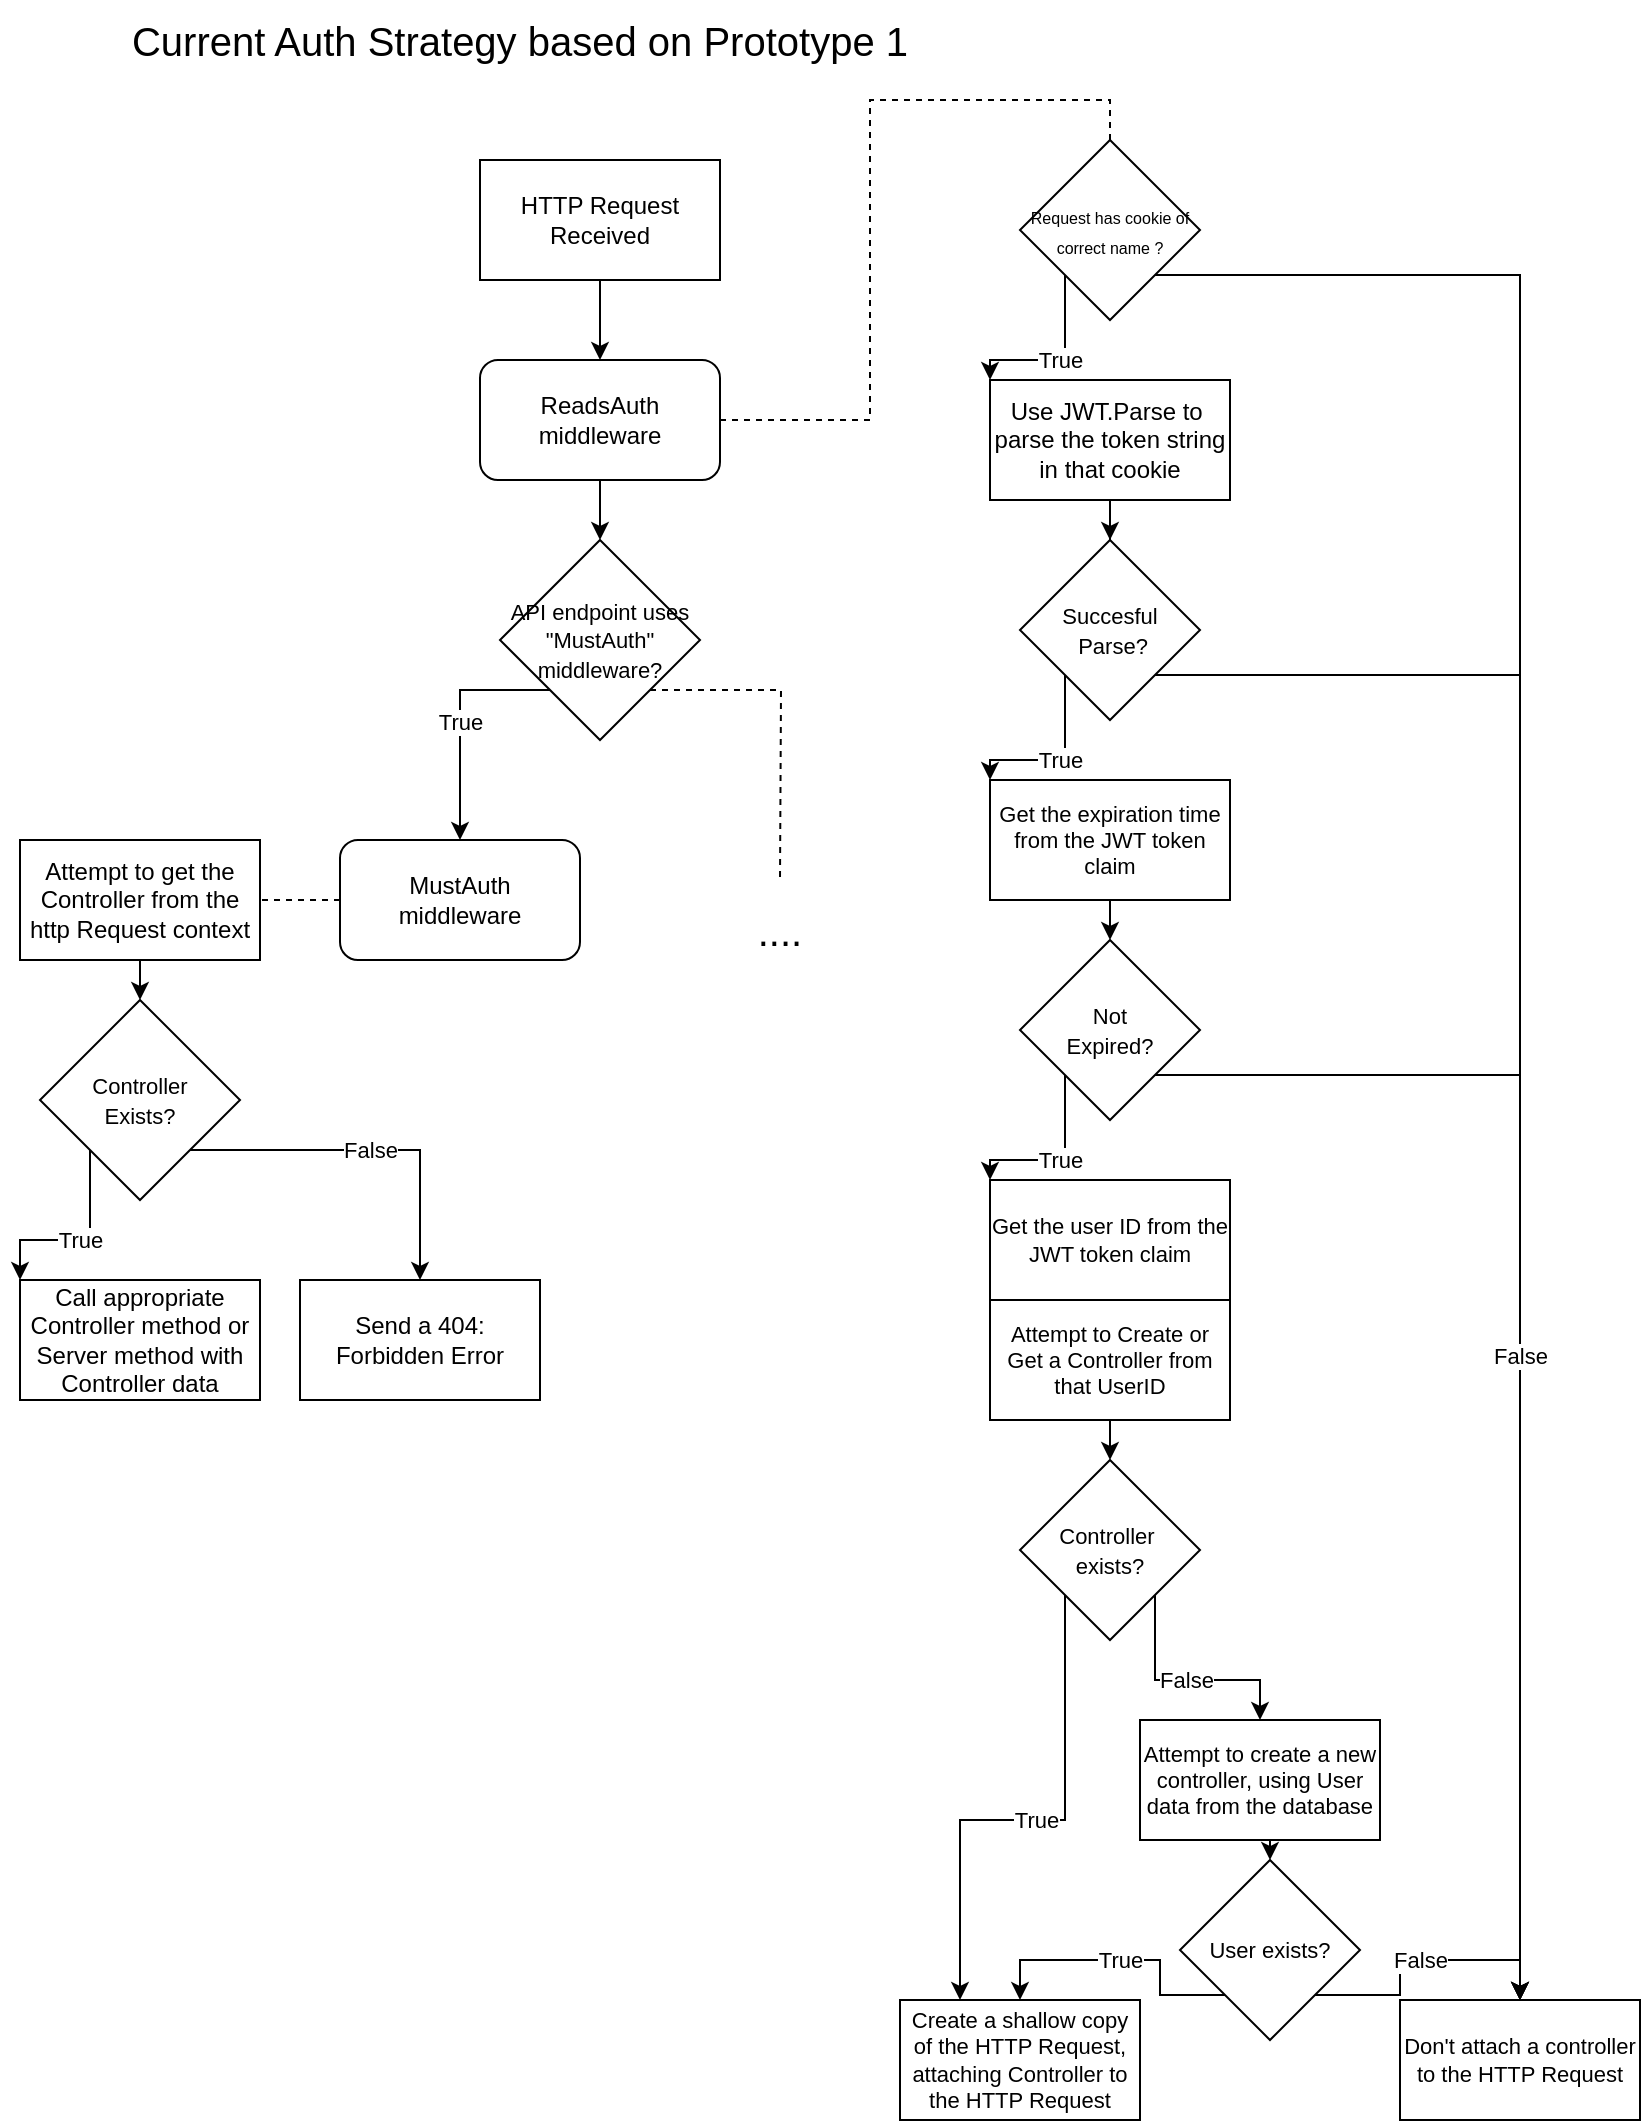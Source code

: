 <mxfile version="20.5.3" type="device"><diagram id="vEwE6XaibfeW6YEMlxHC" name="Page-1"><mxGraphModel dx="2118" dy="1831" grid="1" gridSize="10" guides="1" tooltips="1" connect="1" arrows="1" fold="1" page="1" pageScale="1" pageWidth="850" pageHeight="1100" math="0" shadow="0"><root><mxCell id="0"/><mxCell id="1" parent="0"/><mxCell id="Bxlce3Kl7j9ktTqDnM5g-18" value="" style="edgeStyle=orthogonalEdgeStyle;rounded=0;orthogonalLoop=1;jettySize=auto;html=1;exitX=0.5;exitY=1;exitDx=0;exitDy=0;entryX=0.5;entryY=0;entryDx=0;entryDy=0;fontSize=11;" edge="1" parent="1" source="Bxlce3Kl7j9ktTqDnM5g-1" target="Bxlce3Kl7j9ktTqDnM5g-3"><mxGeometry relative="1" as="geometry"/></mxCell><mxCell id="Bxlce3Kl7j9ktTqDnM5g-1" value="HTTP Request Received" style="rounded=0;whiteSpace=wrap;html=1;" vertex="1" parent="1"><mxGeometry x="260" y="90" width="120" height="60" as="geometry"/></mxCell><mxCell id="Bxlce3Kl7j9ktTqDnM5g-19" style="edgeStyle=orthogonalEdgeStyle;rounded=0;orthogonalLoop=1;jettySize=auto;html=1;exitX=1;exitY=0.5;exitDx=0;exitDy=0;entryX=0.5;entryY=0;entryDx=0;entryDy=0;fontSize=11;endArrow=none;endFill=0;dashed=1;" edge="1" parent="1" source="Bxlce3Kl7j9ktTqDnM5g-3" target="Bxlce3Kl7j9ktTqDnM5g-5"><mxGeometry relative="1" as="geometry"/></mxCell><mxCell id="Bxlce3Kl7j9ktTqDnM5g-36" style="edgeStyle=orthogonalEdgeStyle;rounded=0;orthogonalLoop=1;jettySize=auto;html=1;exitX=0.5;exitY=1;exitDx=0;exitDy=0;fontSize=11;endArrow=classic;endFill=1;" edge="1" parent="1" source="Bxlce3Kl7j9ktTqDnM5g-3" target="Bxlce3Kl7j9ktTqDnM5g-35"><mxGeometry relative="1" as="geometry"/></mxCell><mxCell id="Bxlce3Kl7j9ktTqDnM5g-3" value="ReadsAuth&lt;br&gt;middleware" style="rounded=1;whiteSpace=wrap;html=1;" vertex="1" parent="1"><mxGeometry x="260" y="190" width="120" height="60" as="geometry"/></mxCell><mxCell id="Bxlce3Kl7j9ktTqDnM5g-20" value="True" style="edgeStyle=orthogonalEdgeStyle;rounded=0;orthogonalLoop=1;jettySize=auto;html=1;exitX=0;exitY=1;exitDx=0;exitDy=0;entryX=0;entryY=0;entryDx=0;entryDy=0;fontSize=11;endArrow=classic;endFill=1;" edge="1" parent="1" source="Bxlce3Kl7j9ktTqDnM5g-5" target="Bxlce3Kl7j9ktTqDnM5g-6"><mxGeometry relative="1" as="geometry"/></mxCell><mxCell id="Bxlce3Kl7j9ktTqDnM5g-34" style="edgeStyle=orthogonalEdgeStyle;rounded=0;orthogonalLoop=1;jettySize=auto;html=1;exitX=1;exitY=1;exitDx=0;exitDy=0;entryX=0.5;entryY=0;entryDx=0;entryDy=0;fontSize=11;endArrow=classic;endFill=1;" edge="1" parent="1" source="Bxlce3Kl7j9ktTqDnM5g-5" target="Bxlce3Kl7j9ktTqDnM5g-17"><mxGeometry relative="1" as="geometry"/></mxCell><mxCell id="Bxlce3Kl7j9ktTqDnM5g-5" value="&lt;font style=&quot;font-size: 8px;&quot;&gt;Request has cookie of correct name ?&lt;/font&gt;" style="rhombus;whiteSpace=wrap;html=1;" vertex="1" parent="1"><mxGeometry x="530" y="80" width="90" height="90" as="geometry"/></mxCell><mxCell id="Bxlce3Kl7j9ktTqDnM5g-21" style="edgeStyle=orthogonalEdgeStyle;rounded=0;orthogonalLoop=1;jettySize=auto;html=1;exitX=0.5;exitY=1;exitDx=0;exitDy=0;fontSize=11;endArrow=classic;endFill=1;" edge="1" parent="1" source="Bxlce3Kl7j9ktTqDnM5g-6" target="Bxlce3Kl7j9ktTqDnM5g-7"><mxGeometry relative="1" as="geometry"/></mxCell><mxCell id="Bxlce3Kl7j9ktTqDnM5g-6" value="Use JWT.Parse to&amp;nbsp;&lt;br&gt;parse the token string in that cookie" style="rounded=0;whiteSpace=wrap;html=1;" vertex="1" parent="1"><mxGeometry x="515" y="200" width="120" height="60" as="geometry"/></mxCell><mxCell id="Bxlce3Kl7j9ktTqDnM5g-22" value="True" style="edgeStyle=orthogonalEdgeStyle;rounded=0;orthogonalLoop=1;jettySize=auto;html=1;exitX=0;exitY=1;exitDx=0;exitDy=0;entryX=0;entryY=0;entryDx=0;entryDy=0;fontSize=11;endArrow=classic;endFill=1;" edge="1" parent="1" source="Bxlce3Kl7j9ktTqDnM5g-7" target="Bxlce3Kl7j9ktTqDnM5g-8"><mxGeometry relative="1" as="geometry"/></mxCell><mxCell id="Bxlce3Kl7j9ktTqDnM5g-33" style="edgeStyle=orthogonalEdgeStyle;rounded=0;orthogonalLoop=1;jettySize=auto;html=1;exitX=1;exitY=1;exitDx=0;exitDy=0;fontSize=11;endArrow=classic;endFill=1;" edge="1" parent="1" source="Bxlce3Kl7j9ktTqDnM5g-7" target="Bxlce3Kl7j9ktTqDnM5g-17"><mxGeometry relative="1" as="geometry"/></mxCell><mxCell id="Bxlce3Kl7j9ktTqDnM5g-7" value="&lt;span style=&quot;font-size: 11px;&quot;&gt;Succesful&lt;br&gt;&amp;nbsp;Parse?&lt;br&gt;&lt;/span&gt;" style="rhombus;whiteSpace=wrap;html=1;" vertex="1" parent="1"><mxGeometry x="530" y="280" width="90" height="90" as="geometry"/></mxCell><mxCell id="Bxlce3Kl7j9ktTqDnM5g-24" style="edgeStyle=orthogonalEdgeStyle;rounded=0;orthogonalLoop=1;jettySize=auto;html=1;exitX=0.5;exitY=1;exitDx=0;exitDy=0;entryX=0.5;entryY=0;entryDx=0;entryDy=0;fontSize=11;endArrow=classic;endFill=1;" edge="1" parent="1" source="Bxlce3Kl7j9ktTqDnM5g-8" target="Bxlce3Kl7j9ktTqDnM5g-9"><mxGeometry relative="1" as="geometry"/></mxCell><mxCell id="Bxlce3Kl7j9ktTqDnM5g-8" value="Get the expiration time from the JWT token claim" style="rounded=0;whiteSpace=wrap;html=1;fontSize=11;" vertex="1" parent="1"><mxGeometry x="515" y="400" width="120" height="60" as="geometry"/></mxCell><mxCell id="Bxlce3Kl7j9ktTqDnM5g-25" value="True" style="edgeStyle=orthogonalEdgeStyle;rounded=0;orthogonalLoop=1;jettySize=auto;html=1;exitX=0;exitY=1;exitDx=0;exitDy=0;entryX=0;entryY=0;entryDx=0;entryDy=0;fontSize=11;endArrow=classic;endFill=1;" edge="1" parent="1" source="Bxlce3Kl7j9ktTqDnM5g-9" target="Bxlce3Kl7j9ktTqDnM5g-10"><mxGeometry relative="1" as="geometry"/></mxCell><mxCell id="Bxlce3Kl7j9ktTqDnM5g-32" value="False" style="edgeStyle=orthogonalEdgeStyle;rounded=0;orthogonalLoop=1;jettySize=auto;html=1;exitX=1;exitY=1;exitDx=0;exitDy=0;fontSize=11;endArrow=classic;endFill=1;" edge="1" parent="1" source="Bxlce3Kl7j9ktTqDnM5g-9" target="Bxlce3Kl7j9ktTqDnM5g-17"><mxGeometry relative="1" as="geometry"/></mxCell><mxCell id="Bxlce3Kl7j9ktTqDnM5g-9" value="&lt;span style=&quot;font-size: 11px;&quot;&gt;Not&lt;br&gt;Expired?&lt;br&gt;&lt;/span&gt;" style="rhombus;whiteSpace=wrap;html=1;" vertex="1" parent="1"><mxGeometry x="530" y="480" width="90" height="90" as="geometry"/></mxCell><mxCell id="Bxlce3Kl7j9ktTqDnM5g-10" value="Get the user ID from the JWT token claim" style="rounded=0;whiteSpace=wrap;html=1;fontSize=11;" vertex="1" parent="1"><mxGeometry x="515" y="600" width="120" height="60" as="geometry"/></mxCell><mxCell id="Bxlce3Kl7j9ktTqDnM5g-26" style="edgeStyle=orthogonalEdgeStyle;rounded=0;orthogonalLoop=1;jettySize=auto;html=1;exitX=0.5;exitY=1;exitDx=0;exitDy=0;entryX=0.5;entryY=0;entryDx=0;entryDy=0;fontSize=11;endArrow=classic;endFill=1;" edge="1" parent="1" source="Bxlce3Kl7j9ktTqDnM5g-11" target="Bxlce3Kl7j9ktTqDnM5g-12"><mxGeometry relative="1" as="geometry"/></mxCell><mxCell id="Bxlce3Kl7j9ktTqDnM5g-11" value="Attempt to Create or Get a Controller from that UserID" style="rounded=0;whiteSpace=wrap;html=1;fontSize=11;" vertex="1" parent="1"><mxGeometry x="515" y="660" width="120" height="60" as="geometry"/></mxCell><mxCell id="Bxlce3Kl7j9ktTqDnM5g-27" value="True" style="edgeStyle=orthogonalEdgeStyle;rounded=0;orthogonalLoop=1;jettySize=auto;html=1;exitX=0;exitY=1;exitDx=0;exitDy=0;entryX=0.25;entryY=0;entryDx=0;entryDy=0;fontSize=11;endArrow=classic;endFill=1;" edge="1" parent="1" source="Bxlce3Kl7j9ktTqDnM5g-12" target="Bxlce3Kl7j9ktTqDnM5g-16"><mxGeometry relative="1" as="geometry"/></mxCell><mxCell id="Bxlce3Kl7j9ktTqDnM5g-28" value="False" style="edgeStyle=orthogonalEdgeStyle;rounded=0;orthogonalLoop=1;jettySize=auto;html=1;exitX=1;exitY=1;exitDx=0;exitDy=0;fontSize=11;endArrow=classic;endFill=1;" edge="1" parent="1" source="Bxlce3Kl7j9ktTqDnM5g-12" target="Bxlce3Kl7j9ktTqDnM5g-14"><mxGeometry relative="1" as="geometry"/></mxCell><mxCell id="Bxlce3Kl7j9ktTqDnM5g-12" value="&lt;span style=&quot;font-size: 11px;&quot;&gt;Controller&amp;nbsp;&lt;br&gt;exists?&lt;br&gt;&lt;/span&gt;" style="rhombus;whiteSpace=wrap;html=1;" vertex="1" parent="1"><mxGeometry x="530" y="740" width="90" height="90" as="geometry"/></mxCell><mxCell id="Bxlce3Kl7j9ktTqDnM5g-29" style="edgeStyle=orthogonalEdgeStyle;rounded=0;orthogonalLoop=1;jettySize=auto;html=1;exitX=0.5;exitY=1;exitDx=0;exitDy=0;entryX=0.5;entryY=0;entryDx=0;entryDy=0;fontSize=11;endArrow=classic;endFill=1;" edge="1" parent="1" source="Bxlce3Kl7j9ktTqDnM5g-14" target="Bxlce3Kl7j9ktTqDnM5g-15"><mxGeometry relative="1" as="geometry"/></mxCell><mxCell id="Bxlce3Kl7j9ktTqDnM5g-14" value="Attempt to create a new controller, using User data from the database" style="rounded=0;whiteSpace=wrap;html=1;fontSize=11;" vertex="1" parent="1"><mxGeometry x="590" y="870" width="120" height="60" as="geometry"/></mxCell><mxCell id="Bxlce3Kl7j9ktTqDnM5g-30" value="True" style="edgeStyle=orthogonalEdgeStyle;rounded=0;orthogonalLoop=1;jettySize=auto;html=1;exitX=0;exitY=1;exitDx=0;exitDy=0;entryX=0.5;entryY=0;entryDx=0;entryDy=0;fontSize=11;endArrow=classic;endFill=1;" edge="1" parent="1" source="Bxlce3Kl7j9ktTqDnM5g-15" target="Bxlce3Kl7j9ktTqDnM5g-16"><mxGeometry relative="1" as="geometry"><Array as="points"><mxPoint x="600" y="1008"/><mxPoint x="600" y="990"/><mxPoint x="530" y="990"/></Array></mxGeometry></mxCell><mxCell id="Bxlce3Kl7j9ktTqDnM5g-31" value="False" style="edgeStyle=orthogonalEdgeStyle;rounded=0;orthogonalLoop=1;jettySize=auto;html=1;exitX=1;exitY=1;exitDx=0;exitDy=0;entryX=0.5;entryY=0;entryDx=0;entryDy=0;fontSize=11;endArrow=classic;endFill=1;" edge="1" parent="1" source="Bxlce3Kl7j9ktTqDnM5g-15" target="Bxlce3Kl7j9ktTqDnM5g-17"><mxGeometry relative="1" as="geometry"/></mxCell><mxCell id="Bxlce3Kl7j9ktTqDnM5g-15" value="&lt;span style=&quot;font-size: 11px;&quot;&gt;User exists?&lt;br&gt;&lt;/span&gt;" style="rhombus;whiteSpace=wrap;html=1;" vertex="1" parent="1"><mxGeometry x="610" y="940" width="90" height="90" as="geometry"/></mxCell><mxCell id="Bxlce3Kl7j9ktTqDnM5g-16" value="Create a shallow copy of the HTTP Request, attaching Controller to the HTTP Request" style="rounded=0;whiteSpace=wrap;html=1;fontSize=11;" vertex="1" parent="1"><mxGeometry x="470" y="1010" width="120" height="60" as="geometry"/></mxCell><mxCell id="Bxlce3Kl7j9ktTqDnM5g-17" value="Don't attach a controller to the HTTP Request" style="rounded=0;whiteSpace=wrap;html=1;fontSize=11;" vertex="1" parent="1"><mxGeometry x="720" y="1010" width="120" height="60" as="geometry"/></mxCell><mxCell id="Bxlce3Kl7j9ktTqDnM5g-37" value="True" style="edgeStyle=orthogonalEdgeStyle;rounded=0;orthogonalLoop=1;jettySize=auto;html=1;exitX=0;exitY=1;exitDx=0;exitDy=0;fontSize=11;endArrow=classic;endFill=1;" edge="1" parent="1" source="Bxlce3Kl7j9ktTqDnM5g-35"><mxGeometry relative="1" as="geometry"><mxPoint x="250" y="430" as="targetPoint"/></mxGeometry></mxCell><mxCell id="Bxlce3Kl7j9ktTqDnM5g-48" style="edgeStyle=orthogonalEdgeStyle;rounded=0;orthogonalLoop=1;jettySize=auto;html=1;exitX=1;exitY=1;exitDx=0;exitDy=0;dashed=1;fontSize=20;endArrow=none;endFill=0;" edge="1" parent="1" source="Bxlce3Kl7j9ktTqDnM5g-35"><mxGeometry relative="1" as="geometry"><mxPoint x="410" y="450" as="targetPoint"/></mxGeometry></mxCell><mxCell id="Bxlce3Kl7j9ktTqDnM5g-35" value="&lt;span style=&quot;font-size: 11px;&quot;&gt;API endpoint uses &quot;MustAuth&quot; middleware?&lt;br&gt;&lt;/span&gt;" style="rhombus;whiteSpace=wrap;html=1;" vertex="1" parent="1"><mxGeometry x="270" y="280" width="100" height="100" as="geometry"/></mxCell><mxCell id="Bxlce3Kl7j9ktTqDnM5g-47" style="edgeStyle=orthogonalEdgeStyle;rounded=0;orthogonalLoop=1;jettySize=auto;html=1;exitX=0;exitY=0.5;exitDx=0;exitDy=0;entryX=1;entryY=0.5;entryDx=0;entryDy=0;fontSize=20;endArrow=none;endFill=0;dashed=1;" edge="1" parent="1" source="Bxlce3Kl7j9ktTqDnM5g-38" target="Bxlce3Kl7j9ktTqDnM5g-39"><mxGeometry relative="1" as="geometry"/></mxCell><mxCell id="Bxlce3Kl7j9ktTqDnM5g-38" value="MustAuth&lt;br&gt;middleware" style="rounded=1;whiteSpace=wrap;html=1;" vertex="1" parent="1"><mxGeometry x="190" y="430" width="120" height="60" as="geometry"/></mxCell><mxCell id="Bxlce3Kl7j9ktTqDnM5g-41" style="edgeStyle=orthogonalEdgeStyle;rounded=0;orthogonalLoop=1;jettySize=auto;html=1;exitX=0.5;exitY=1;exitDx=0;exitDy=0;entryX=0.5;entryY=0;entryDx=0;entryDy=0;fontSize=11;endArrow=classic;endFill=1;" edge="1" parent="1" source="Bxlce3Kl7j9ktTqDnM5g-39" target="Bxlce3Kl7j9ktTqDnM5g-40"><mxGeometry relative="1" as="geometry"/></mxCell><mxCell id="Bxlce3Kl7j9ktTqDnM5g-39" value="Attempt to get the Controller from the http Request context" style="rounded=0;whiteSpace=wrap;html=1;" vertex="1" parent="1"><mxGeometry x="30" y="430" width="120" height="60" as="geometry"/></mxCell><mxCell id="Bxlce3Kl7j9ktTqDnM5g-44" value="True" style="edgeStyle=orthogonalEdgeStyle;rounded=0;orthogonalLoop=1;jettySize=auto;html=1;exitX=0;exitY=1;exitDx=0;exitDy=0;entryX=0;entryY=0;entryDx=0;entryDy=0;fontSize=11;endArrow=classic;endFill=1;" edge="1" parent="1" source="Bxlce3Kl7j9ktTqDnM5g-40" target="Bxlce3Kl7j9ktTqDnM5g-42"><mxGeometry relative="1" as="geometry"/></mxCell><mxCell id="Bxlce3Kl7j9ktTqDnM5g-45" value="False" style="edgeStyle=orthogonalEdgeStyle;rounded=0;orthogonalLoop=1;jettySize=auto;html=1;exitX=1;exitY=1;exitDx=0;exitDy=0;entryX=0.5;entryY=0;entryDx=0;entryDy=0;fontSize=11;endArrow=classic;endFill=1;" edge="1" parent="1" source="Bxlce3Kl7j9ktTqDnM5g-40" target="Bxlce3Kl7j9ktTqDnM5g-43"><mxGeometry relative="1" as="geometry"/></mxCell><mxCell id="Bxlce3Kl7j9ktTqDnM5g-40" value="&lt;span style=&quot;font-size: 11px;&quot;&gt;Controller&lt;br&gt;Exists?&lt;br&gt;&lt;/span&gt;" style="rhombus;whiteSpace=wrap;html=1;" vertex="1" parent="1"><mxGeometry x="40" y="510" width="100" height="100" as="geometry"/></mxCell><mxCell id="Bxlce3Kl7j9ktTqDnM5g-42" value="Call appropriate Controller method or Server method with Controller data" style="rounded=0;whiteSpace=wrap;html=1;" vertex="1" parent="1"><mxGeometry x="30" y="650" width="120" height="60" as="geometry"/></mxCell><mxCell id="Bxlce3Kl7j9ktTqDnM5g-43" value="Send a 404: Forbidden Error" style="rounded=0;whiteSpace=wrap;html=1;" vertex="1" parent="1"><mxGeometry x="170" y="650" width="120" height="60" as="geometry"/></mxCell><mxCell id="Bxlce3Kl7j9ktTqDnM5g-46" value="&lt;font style=&quot;font-size: 20px;&quot;&gt;Current Auth Strategy based on Prototype 1&lt;/font&gt;" style="text;html=1;strokeColor=none;fillColor=none;align=center;verticalAlign=middle;whiteSpace=wrap;rounded=0;fontSize=11;" vertex="1" parent="1"><mxGeometry x="20" y="10" width="520" height="40" as="geometry"/></mxCell><mxCell id="Bxlce3Kl7j9ktTqDnM5g-49" value="...." style="text;html=1;strokeColor=none;fillColor=none;align=center;verticalAlign=middle;whiteSpace=wrap;rounded=0;fontSize=20;" vertex="1" parent="1"><mxGeometry x="380" y="460" width="60" height="30" as="geometry"/></mxCell></root></mxGraphModel></diagram></mxfile>